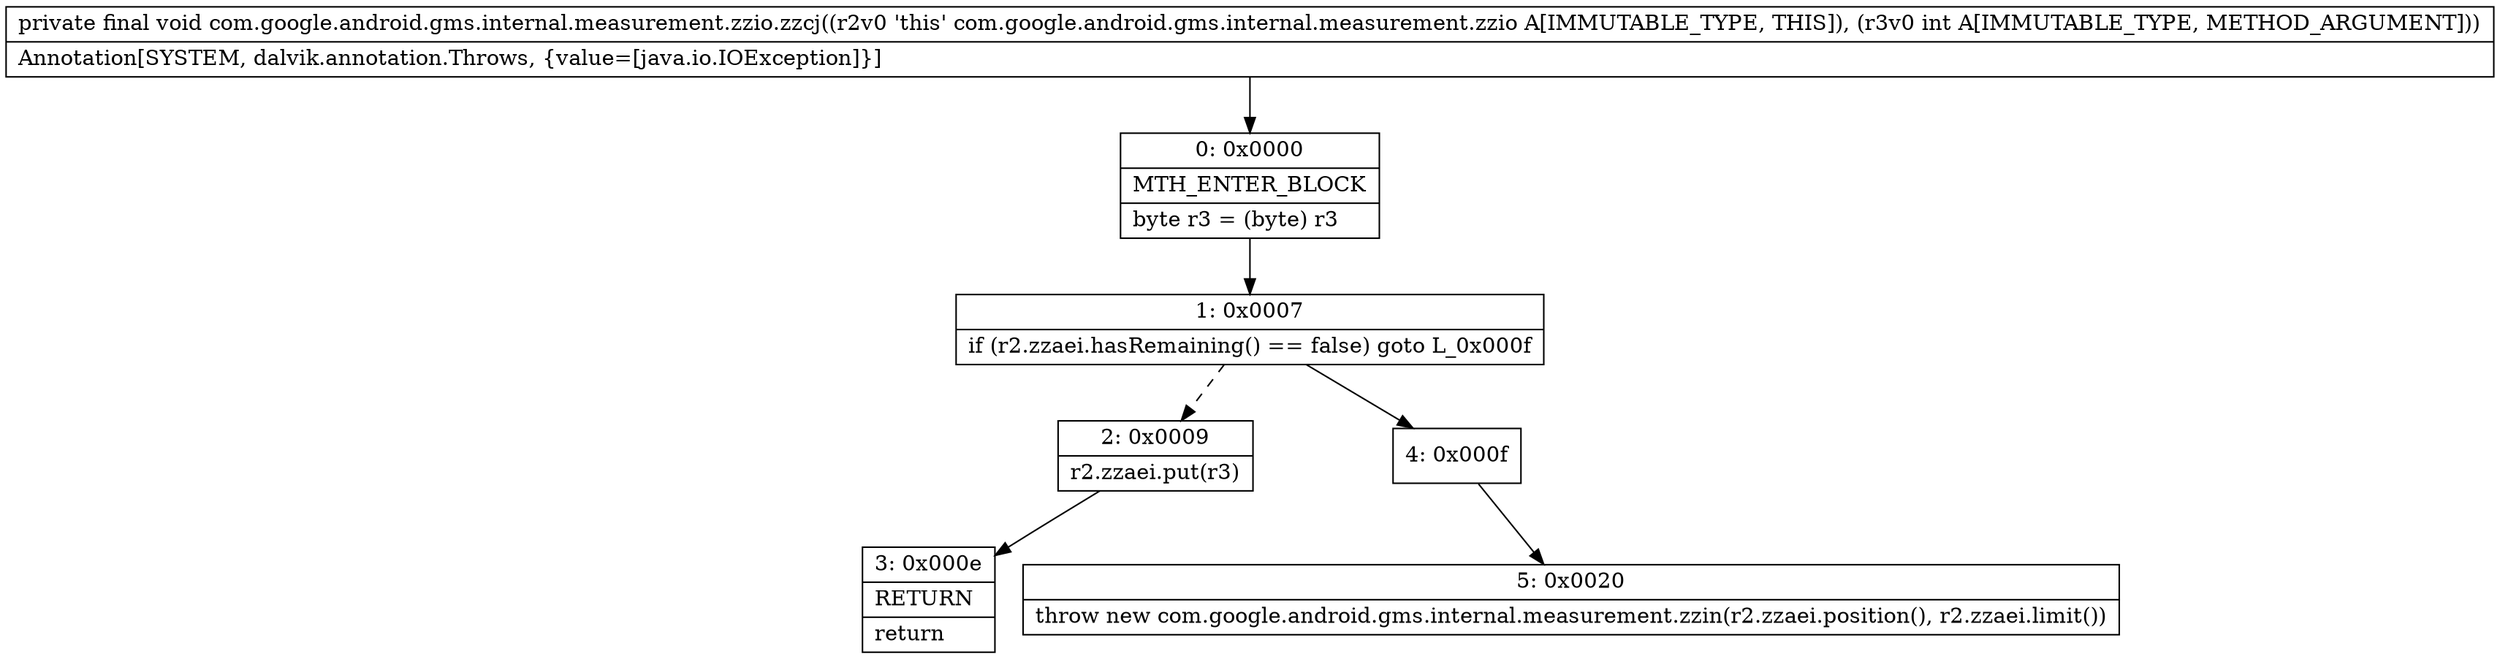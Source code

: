 digraph "CFG forcom.google.android.gms.internal.measurement.zzio.zzcj(I)V" {
Node_0 [shape=record,label="{0\:\ 0x0000|MTH_ENTER_BLOCK\l|byte r3 = (byte) r3\l}"];
Node_1 [shape=record,label="{1\:\ 0x0007|if (r2.zzaei.hasRemaining() == false) goto L_0x000f\l}"];
Node_2 [shape=record,label="{2\:\ 0x0009|r2.zzaei.put(r3)\l}"];
Node_3 [shape=record,label="{3\:\ 0x000e|RETURN\l|return\l}"];
Node_4 [shape=record,label="{4\:\ 0x000f}"];
Node_5 [shape=record,label="{5\:\ 0x0020|throw new com.google.android.gms.internal.measurement.zzin(r2.zzaei.position(), r2.zzaei.limit())\l}"];
MethodNode[shape=record,label="{private final void com.google.android.gms.internal.measurement.zzio.zzcj((r2v0 'this' com.google.android.gms.internal.measurement.zzio A[IMMUTABLE_TYPE, THIS]), (r3v0 int A[IMMUTABLE_TYPE, METHOD_ARGUMENT]))  | Annotation[SYSTEM, dalvik.annotation.Throws, \{value=[java.io.IOException]\}]\l}"];
MethodNode -> Node_0;
Node_0 -> Node_1;
Node_1 -> Node_2[style=dashed];
Node_1 -> Node_4;
Node_2 -> Node_3;
Node_4 -> Node_5;
}

